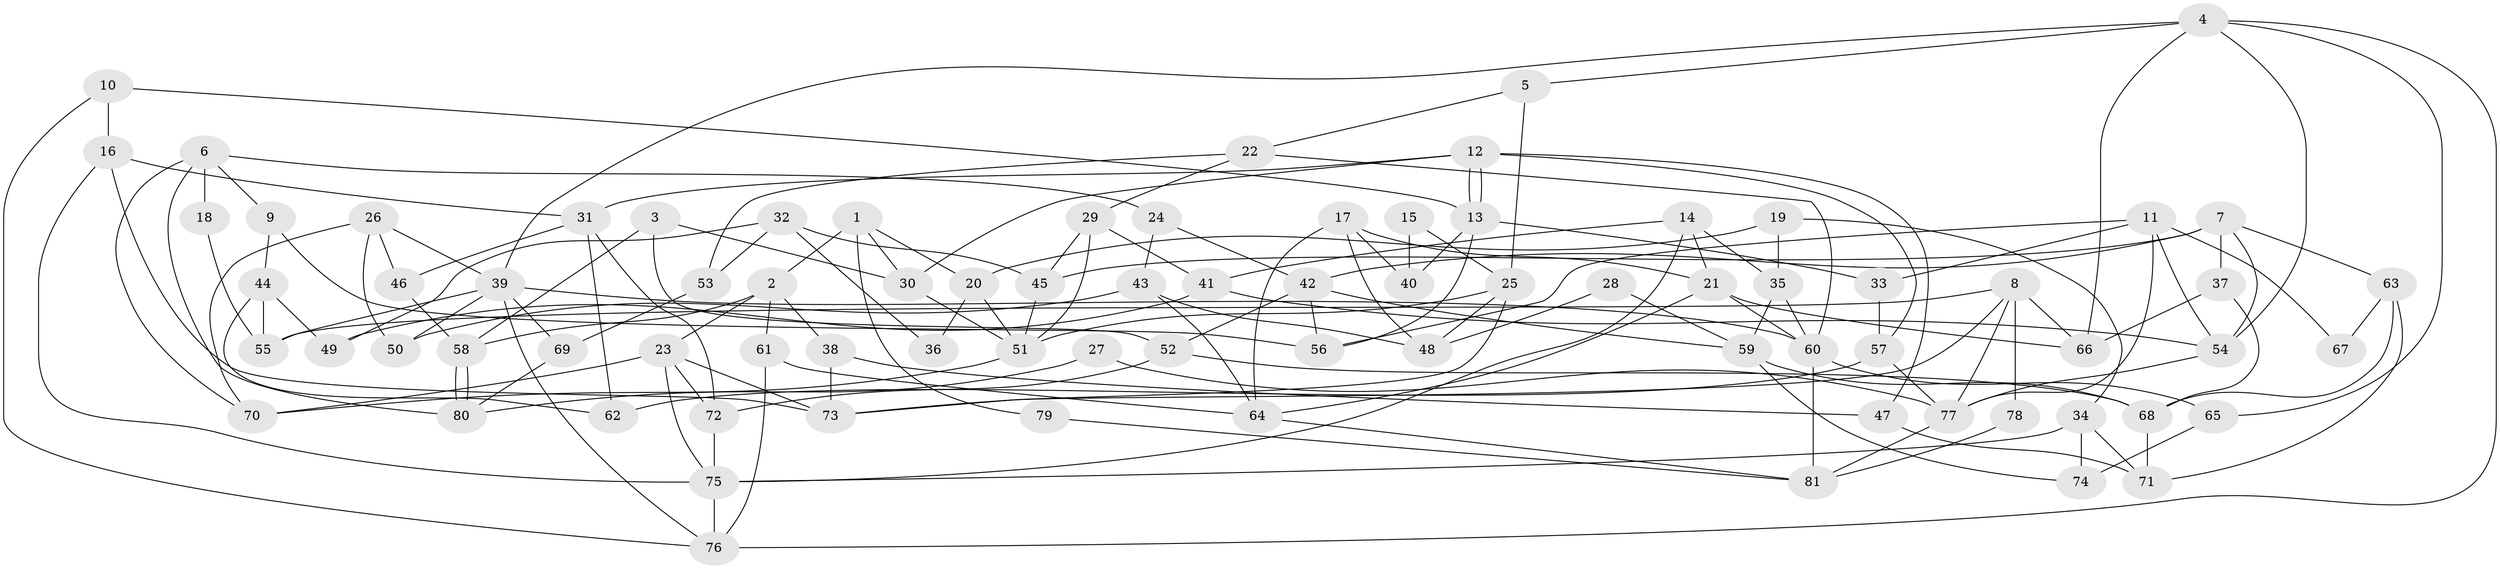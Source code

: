 // coarse degree distribution, {7: 0.16666666666666666, 3: 0.16666666666666666, 6: 0.22916666666666666, 5: 0.16666666666666666, 2: 0.10416666666666667, 4: 0.08333333333333333, 8: 0.08333333333333333}
// Generated by graph-tools (version 1.1) at 2025/23/03/03/25 07:23:58]
// undirected, 81 vertices, 162 edges
graph export_dot {
graph [start="1"]
  node [color=gray90,style=filled];
  1;
  2;
  3;
  4;
  5;
  6;
  7;
  8;
  9;
  10;
  11;
  12;
  13;
  14;
  15;
  16;
  17;
  18;
  19;
  20;
  21;
  22;
  23;
  24;
  25;
  26;
  27;
  28;
  29;
  30;
  31;
  32;
  33;
  34;
  35;
  36;
  37;
  38;
  39;
  40;
  41;
  42;
  43;
  44;
  45;
  46;
  47;
  48;
  49;
  50;
  51;
  52;
  53;
  54;
  55;
  56;
  57;
  58;
  59;
  60;
  61;
  62;
  63;
  64;
  65;
  66;
  67;
  68;
  69;
  70;
  71;
  72;
  73;
  74;
  75;
  76;
  77;
  78;
  79;
  80;
  81;
  1 -- 30;
  1 -- 2;
  1 -- 20;
  1 -- 79;
  2 -- 58;
  2 -- 23;
  2 -- 38;
  2 -- 61;
  3 -- 30;
  3 -- 58;
  3 -- 52;
  4 -- 39;
  4 -- 54;
  4 -- 5;
  4 -- 65;
  4 -- 66;
  4 -- 76;
  5 -- 25;
  5 -- 22;
  6 -- 24;
  6 -- 9;
  6 -- 18;
  6 -- 70;
  6 -- 80;
  7 -- 42;
  7 -- 45;
  7 -- 37;
  7 -- 54;
  7 -- 63;
  8 -- 66;
  8 -- 77;
  8 -- 55;
  8 -- 73;
  8 -- 78;
  9 -- 44;
  9 -- 56;
  10 -- 16;
  10 -- 76;
  10 -- 13;
  11 -- 54;
  11 -- 56;
  11 -- 33;
  11 -- 67;
  11 -- 77;
  12 -- 13;
  12 -- 13;
  12 -- 57;
  12 -- 30;
  12 -- 31;
  12 -- 47;
  13 -- 33;
  13 -- 40;
  13 -- 56;
  14 -- 21;
  14 -- 75;
  14 -- 35;
  14 -- 41;
  15 -- 25;
  15 -- 40;
  16 -- 75;
  16 -- 31;
  16 -- 73;
  17 -- 64;
  17 -- 48;
  17 -- 21;
  17 -- 40;
  18 -- 55;
  19 -- 34;
  19 -- 20;
  19 -- 35;
  20 -- 51;
  20 -- 36;
  21 -- 60;
  21 -- 64;
  21 -- 66;
  22 -- 60;
  22 -- 29;
  22 -- 53;
  23 -- 75;
  23 -- 73;
  23 -- 70;
  23 -- 72;
  24 -- 42;
  24 -- 43;
  25 -- 73;
  25 -- 51;
  25 -- 48;
  26 -- 39;
  26 -- 70;
  26 -- 46;
  26 -- 50;
  27 -- 77;
  27 -- 80;
  28 -- 59;
  28 -- 48;
  29 -- 45;
  29 -- 41;
  29 -- 51;
  30 -- 51;
  31 -- 72;
  31 -- 46;
  31 -- 62;
  32 -- 53;
  32 -- 49;
  32 -- 36;
  32 -- 45;
  33 -- 57;
  34 -- 75;
  34 -- 71;
  34 -- 74;
  35 -- 59;
  35 -- 60;
  37 -- 66;
  37 -- 68;
  38 -- 73;
  38 -- 47;
  39 -- 60;
  39 -- 76;
  39 -- 50;
  39 -- 55;
  39 -- 69;
  41 -- 49;
  41 -- 54;
  42 -- 59;
  42 -- 52;
  42 -- 56;
  43 -- 50;
  43 -- 64;
  43 -- 48;
  44 -- 55;
  44 -- 62;
  44 -- 49;
  45 -- 51;
  46 -- 58;
  47 -- 71;
  51 -- 70;
  52 -- 68;
  52 -- 72;
  53 -- 69;
  54 -- 77;
  57 -- 77;
  57 -- 62;
  58 -- 80;
  58 -- 80;
  59 -- 68;
  59 -- 74;
  60 -- 65;
  60 -- 81;
  61 -- 64;
  61 -- 76;
  63 -- 68;
  63 -- 67;
  63 -- 71;
  64 -- 81;
  65 -- 74;
  68 -- 71;
  69 -- 80;
  72 -- 75;
  75 -- 76;
  77 -- 81;
  78 -- 81;
  79 -- 81;
}
